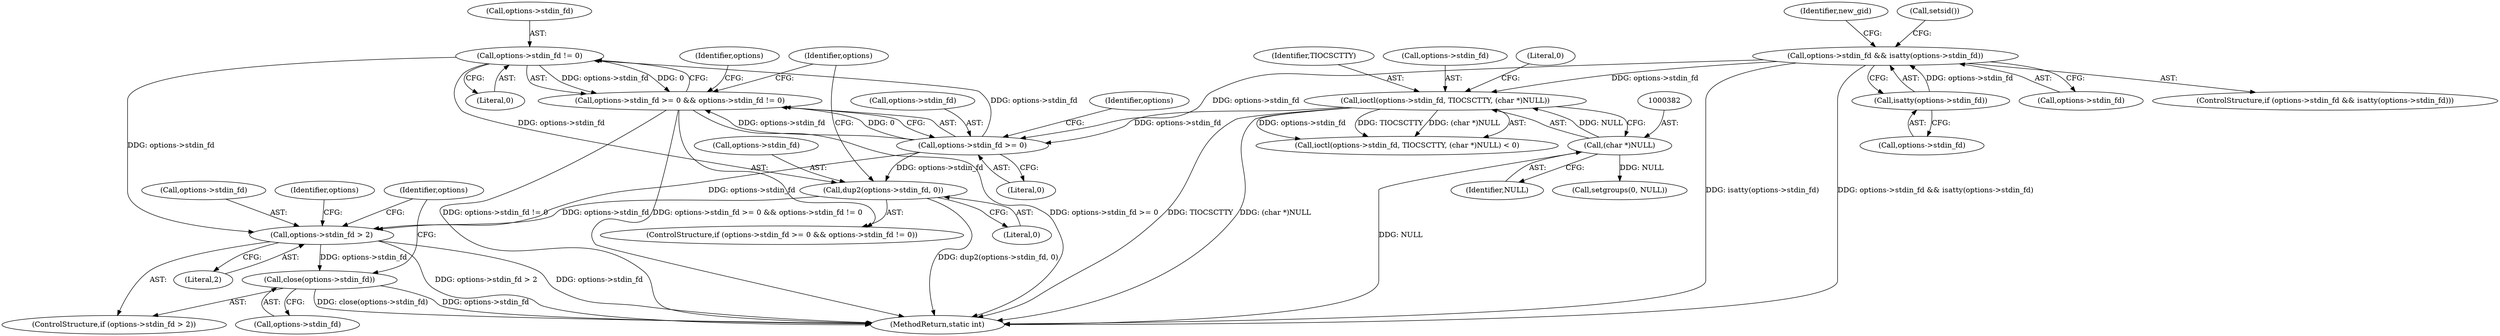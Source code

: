 digraph "0_lxc_5c3fcae78b63ac9dd56e36075903921bd9461f9e@API" {
"1000578" [label="(Call,options->stdin_fd != 0)"];
"1000573" [label="(Call,options->stdin_fd >= 0)"];
"1000376" [label="(Call,ioctl(options->stdin_fd, TIOCSCTTY, (char *)NULL))"];
"1000352" [label="(Call,options->stdin_fd && isatty(options->stdin_fd))"];
"1000356" [label="(Call,isatty(options->stdin_fd))"];
"1000381" [label="(Call,(char *)NULL)"];
"1000572" [label="(Call,options->stdin_fd >= 0 && options->stdin_fd != 0)"];
"1000583" [label="(Call,dup2(options->stdin_fd, 0))"];
"1000623" [label="(Call,options->stdin_fd > 2)"];
"1000628" [label="(Call,close(options->stdin_fd))"];
"1000582" [label="(Literal,0)"];
"1000377" [label="(Call,options->stdin_fd)"];
"1000397" [label="(Identifier,new_gid)"];
"1000629" [label="(Call,options->stdin_fd)"];
"1000584" [label="(Call,options->stdin_fd)"];
"1000630" [label="(Identifier,options)"];
"1000571" [label="(ControlStructure,if (options->stdin_fd >= 0 && options->stdin_fd != 0))"];
"1000384" [label="(Literal,0)"];
"1000574" [label="(Call,options->stdin_fd)"];
"1000628" [label="(Call,close(options->stdin_fd))"];
"1000381" [label="(Call,(char *)NULL)"];
"1000578" [label="(Call,options->stdin_fd != 0)"];
"1000585" [label="(Identifier,options)"];
"1000383" [label="(Identifier,NULL)"];
"1000579" [label="(Call,options->stdin_fd)"];
"1000380" [label="(Identifier,TIOCSCTTY)"];
"1000353" [label="(Call,options->stdin_fd)"];
"1000363" [label="(Call,setsid())"];
"1000635" [label="(Identifier,options)"];
"1000572" [label="(Call,options->stdin_fd >= 0 && options->stdin_fd != 0)"];
"1000375" [label="(Call,ioctl(options->stdin_fd, TIOCSCTTY, (char *)NULL) < 0)"];
"1000580" [label="(Identifier,options)"];
"1000624" [label="(Call,options->stdin_fd)"];
"1000587" [label="(Literal,0)"];
"1000351" [label="(ControlStructure,if (options->stdin_fd && isatty(options->stdin_fd)))"];
"1000357" [label="(Call,options->stdin_fd)"];
"1000409" [label="(Call,setgroups(0, NULL))"];
"1000583" [label="(Call,dup2(options->stdin_fd, 0))"];
"1000352" [label="(Call,options->stdin_fd && isatty(options->stdin_fd))"];
"1000696" [label="(MethodReturn,static int)"];
"1000622" [label="(ControlStructure,if (options->stdin_fd > 2))"];
"1000376" [label="(Call,ioctl(options->stdin_fd, TIOCSCTTY, (char *)NULL))"];
"1000627" [label="(Literal,2)"];
"1000573" [label="(Call,options->stdin_fd >= 0)"];
"1000623" [label="(Call,options->stdin_fd > 2)"];
"1000356" [label="(Call,isatty(options->stdin_fd))"];
"1000577" [label="(Literal,0)"];
"1000592" [label="(Identifier,options)"];
"1000578" -> "1000572"  [label="AST: "];
"1000578" -> "1000582"  [label="CFG: "];
"1000579" -> "1000578"  [label="AST: "];
"1000582" -> "1000578"  [label="AST: "];
"1000572" -> "1000578"  [label="CFG: "];
"1000578" -> "1000572"  [label="DDG: options->stdin_fd"];
"1000578" -> "1000572"  [label="DDG: 0"];
"1000573" -> "1000578"  [label="DDG: options->stdin_fd"];
"1000578" -> "1000583"  [label="DDG: options->stdin_fd"];
"1000578" -> "1000623"  [label="DDG: options->stdin_fd"];
"1000573" -> "1000572"  [label="AST: "];
"1000573" -> "1000577"  [label="CFG: "];
"1000574" -> "1000573"  [label="AST: "];
"1000577" -> "1000573"  [label="AST: "];
"1000580" -> "1000573"  [label="CFG: "];
"1000572" -> "1000573"  [label="CFG: "];
"1000573" -> "1000572"  [label="DDG: options->stdin_fd"];
"1000573" -> "1000572"  [label="DDG: 0"];
"1000376" -> "1000573"  [label="DDG: options->stdin_fd"];
"1000352" -> "1000573"  [label="DDG: options->stdin_fd"];
"1000573" -> "1000583"  [label="DDG: options->stdin_fd"];
"1000573" -> "1000623"  [label="DDG: options->stdin_fd"];
"1000376" -> "1000375"  [label="AST: "];
"1000376" -> "1000381"  [label="CFG: "];
"1000377" -> "1000376"  [label="AST: "];
"1000380" -> "1000376"  [label="AST: "];
"1000381" -> "1000376"  [label="AST: "];
"1000384" -> "1000376"  [label="CFG: "];
"1000376" -> "1000696"  [label="DDG: TIOCSCTTY"];
"1000376" -> "1000696"  [label="DDG: (char *)NULL"];
"1000376" -> "1000375"  [label="DDG: options->stdin_fd"];
"1000376" -> "1000375"  [label="DDG: TIOCSCTTY"];
"1000376" -> "1000375"  [label="DDG: (char *)NULL"];
"1000352" -> "1000376"  [label="DDG: options->stdin_fd"];
"1000381" -> "1000376"  [label="DDG: NULL"];
"1000352" -> "1000351"  [label="AST: "];
"1000352" -> "1000353"  [label="CFG: "];
"1000352" -> "1000356"  [label="CFG: "];
"1000353" -> "1000352"  [label="AST: "];
"1000356" -> "1000352"  [label="AST: "];
"1000363" -> "1000352"  [label="CFG: "];
"1000397" -> "1000352"  [label="CFG: "];
"1000352" -> "1000696"  [label="DDG: isatty(options->stdin_fd)"];
"1000352" -> "1000696"  [label="DDG: options->stdin_fd && isatty(options->stdin_fd)"];
"1000356" -> "1000352"  [label="DDG: options->stdin_fd"];
"1000356" -> "1000357"  [label="CFG: "];
"1000357" -> "1000356"  [label="AST: "];
"1000381" -> "1000383"  [label="CFG: "];
"1000382" -> "1000381"  [label="AST: "];
"1000383" -> "1000381"  [label="AST: "];
"1000381" -> "1000696"  [label="DDG: NULL"];
"1000381" -> "1000409"  [label="DDG: NULL"];
"1000572" -> "1000571"  [label="AST: "];
"1000585" -> "1000572"  [label="CFG: "];
"1000592" -> "1000572"  [label="CFG: "];
"1000572" -> "1000696"  [label="DDG: options->stdin_fd != 0"];
"1000572" -> "1000696"  [label="DDG: options->stdin_fd >= 0 && options->stdin_fd != 0"];
"1000572" -> "1000696"  [label="DDG: options->stdin_fd >= 0"];
"1000583" -> "1000571"  [label="AST: "];
"1000583" -> "1000587"  [label="CFG: "];
"1000584" -> "1000583"  [label="AST: "];
"1000587" -> "1000583"  [label="AST: "];
"1000592" -> "1000583"  [label="CFG: "];
"1000583" -> "1000696"  [label="DDG: dup2(options->stdin_fd, 0)"];
"1000583" -> "1000623"  [label="DDG: options->stdin_fd"];
"1000623" -> "1000622"  [label="AST: "];
"1000623" -> "1000627"  [label="CFG: "];
"1000624" -> "1000623"  [label="AST: "];
"1000627" -> "1000623"  [label="AST: "];
"1000630" -> "1000623"  [label="CFG: "];
"1000635" -> "1000623"  [label="CFG: "];
"1000623" -> "1000696"  [label="DDG: options->stdin_fd > 2"];
"1000623" -> "1000696"  [label="DDG: options->stdin_fd"];
"1000623" -> "1000628"  [label="DDG: options->stdin_fd"];
"1000628" -> "1000622"  [label="AST: "];
"1000628" -> "1000629"  [label="CFG: "];
"1000629" -> "1000628"  [label="AST: "];
"1000635" -> "1000628"  [label="CFG: "];
"1000628" -> "1000696"  [label="DDG: options->stdin_fd"];
"1000628" -> "1000696"  [label="DDG: close(options->stdin_fd)"];
}
